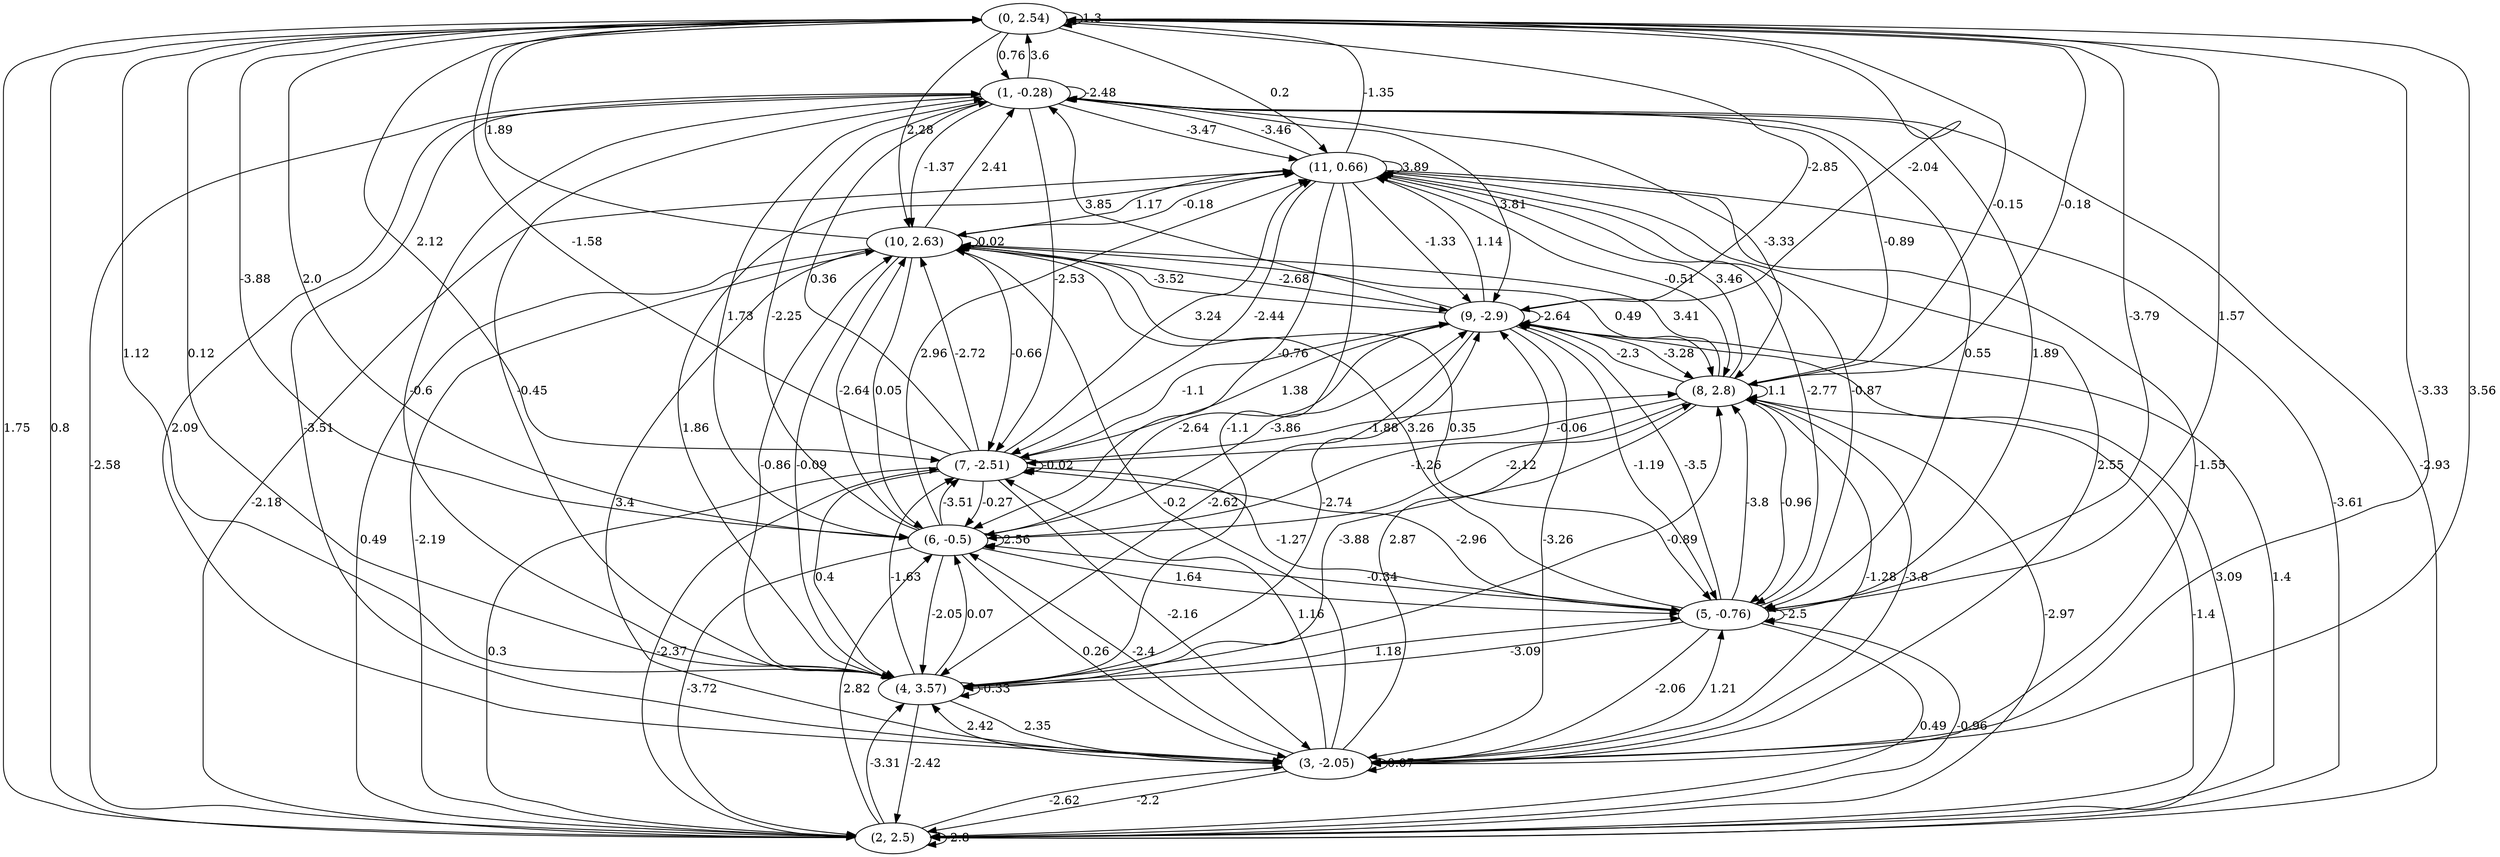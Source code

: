 digraph {
    0 [ label = "(0, 2.54)" ]
    1 [ label = "(1, -0.28)" ]
    2 [ label = "(2, 2.5)" ]
    3 [ label = "(3, -2.05)" ]
    4 [ label = "(4, 3.57)" ]
    5 [ label = "(5, -0.76)" ]
    6 [ label = "(6, -0.5)" ]
    7 [ label = "(7, -2.51)" ]
    8 [ label = "(8, 2.8)" ]
    9 [ label = "(9, -2.9)" ]
    10 [ label = "(10, 2.63)" ]
    11 [ label = "(11, 0.66)" ]
    0 -> 0 [ label = "1.3" ]
    1 -> 1 [ label = "-2.48" ]
    2 -> 2 [ label = "-2.8" ]
    3 -> 3 [ label = "0.07" ]
    4 -> 4 [ label = "-0.33" ]
    5 -> 5 [ label = "-2.5" ]
    6 -> 6 [ label = "2.56" ]
    7 -> 7 [ label = "-0.02" ]
    8 -> 8 [ label = "1.1" ]
    9 -> 9 [ label = "-2.64" ]
    10 -> 10 [ label = "0.02" ]
    11 -> 11 [ label = "3.89" ]
    1 -> 0 [ label = "3.6" ]
    2 -> 0 [ label = "0.8" ]
    3 -> 0 [ label = "3.56" ]
    4 -> 0 [ label = "0.12" ]
    5 -> 0 [ label = "1.57" ]
    6 -> 0 [ label = "2.0" ]
    7 -> 0 [ label = "-1.58" ]
    8 -> 0 [ label = "-0.18" ]
    9 -> 0 [ label = "-2.04" ]
    10 -> 0 [ label = "1.89" ]
    11 -> 0 [ label = "-1.35" ]
    0 -> 1 [ label = "0.76" ]
    2 -> 1 [ label = "-2.58" ]
    3 -> 1 [ label = "-3.51" ]
    4 -> 1 [ label = "-0.45" ]
    5 -> 1 [ label = "1.89" ]
    6 -> 1 [ label = "-2.25" ]
    7 -> 1 [ label = "0.36" ]
    8 -> 1 [ label = "-0.89" ]
    9 -> 1 [ label = "3.85" ]
    10 -> 1 [ label = "2.41" ]
    11 -> 1 [ label = "-3.46" ]
    0 -> 2 [ label = "1.75" ]
    1 -> 2 [ label = "-2.93" ]
    3 -> 2 [ label = "-2.2" ]
    4 -> 2 [ label = "-2.42" ]
    5 -> 2 [ label = "0.49" ]
    6 -> 2 [ label = "-3.72" ]
    7 -> 2 [ label = "0.3" ]
    8 -> 2 [ label = "-2.97" ]
    9 -> 2 [ label = "3.09" ]
    10 -> 2 [ label = "0.49" ]
    11 -> 2 [ label = "-3.61" ]
    0 -> 3 [ label = "-3.33" ]
    1 -> 3 [ label = "2.09" ]
    2 -> 3 [ label = "-2.62" ]
    4 -> 3 [ label = "2.35" ]
    5 -> 3 [ label = "-2.06" ]
    6 -> 3 [ label = "0.26" ]
    7 -> 3 [ label = "-2.16" ]
    8 -> 3 [ label = "-1.28" ]
    9 -> 3 [ label = "-3.26" ]
    10 -> 3 [ label = "3.4" ]
    11 -> 3 [ label = "-1.55" ]
    0 -> 4 [ label = "1.12" ]
    1 -> 4 [ label = "-0.6" ]
    2 -> 4 [ label = "-3.31" ]
    3 -> 4 [ label = "2.42" ]
    5 -> 4 [ label = "-3.09" ]
    6 -> 4 [ label = "-2.05" ]
    7 -> 4 [ label = "0.4" ]
    8 -> 4 [ label = "-3.88" ]
    9 -> 4 [ label = "-2.62" ]
    10 -> 4 [ label = "-0.09" ]
    11 -> 4 [ label = "-1.1" ]
    0 -> 5 [ label = "-3.79" ]
    1 -> 5 [ label = "0.55" ]
    2 -> 5 [ label = "-0.96" ]
    3 -> 5 [ label = "1.21" ]
    4 -> 5 [ label = "1.18" ]
    6 -> 5 [ label = "1.64" ]
    7 -> 5 [ label = "-1.27" ]
    8 -> 5 [ label = "-0.96" ]
    9 -> 5 [ label = "-1.19" ]
    10 -> 5 [ label = "0.35" ]
    11 -> 5 [ label = "-2.77" ]
    0 -> 6 [ label = "-3.88" ]
    1 -> 6 [ label = "1.73" ]
    2 -> 6 [ label = "2.82" ]
    3 -> 6 [ label = "-2.4" ]
    4 -> 6 [ label = "0.07" ]
    5 -> 6 [ label = "-0.34" ]
    7 -> 6 [ label = "-0.27" ]
    8 -> 6 [ label = "-1.26" ]
    9 -> 6 [ label = "-2.64" ]
    10 -> 6 [ label = "0.05" ]
    11 -> 6 [ label = "-0.76" ]
    0 -> 7 [ label = "2.12" ]
    1 -> 7 [ label = "-2.53" ]
    2 -> 7 [ label = "-2.37" ]
    3 -> 7 [ label = "1.16" ]
    4 -> 7 [ label = "-1.63" ]
    5 -> 7 [ label = "-2.96" ]
    6 -> 7 [ label = "-3.51" ]
    8 -> 7 [ label = "-0.06" ]
    9 -> 7 [ label = "1.38" ]
    10 -> 7 [ label = "-0.66" ]
    11 -> 7 [ label = "-2.44" ]
    0 -> 8 [ label = "-0.15" ]
    1 -> 8 [ label = "-3.33" ]
    2 -> 8 [ label = "-1.4" ]
    3 -> 8 [ label = "-3.8" ]
    4 -> 8 [ label = "-0.89" ]
    5 -> 8 [ label = "-3.8" ]
    6 -> 8 [ label = "-2.12" ]
    7 -> 8 [ label = "-1.88" ]
    9 -> 8 [ label = "-3.28" ]
    10 -> 8 [ label = "0.49" ]
    11 -> 8 [ label = "-0.51" ]
    0 -> 9 [ label = "-2.85" ]
    1 -> 9 [ label = "3.81" ]
    2 -> 9 [ label = "1.4" ]
    3 -> 9 [ label = "2.87" ]
    4 -> 9 [ label = "-2.74" ]
    5 -> 9 [ label = "-3.5" ]
    6 -> 9 [ label = "-3.86" ]
    7 -> 9 [ label = "-1.1" ]
    8 -> 9 [ label = "-2.3" ]
    10 -> 9 [ label = "-2.68" ]
    11 -> 9 [ label = "-1.33" ]
    0 -> 10 [ label = "2.28" ]
    1 -> 10 [ label = "-1.37" ]
    2 -> 10 [ label = "-2.19" ]
    3 -> 10 [ label = "-0.2" ]
    4 -> 10 [ label = "-0.86" ]
    5 -> 10 [ label = "3.26" ]
    6 -> 10 [ label = "-2.64" ]
    7 -> 10 [ label = "-2.72" ]
    8 -> 10 [ label = "3.41" ]
    9 -> 10 [ label = "-3.52" ]
    11 -> 10 [ label = "1.17" ]
    0 -> 11 [ label = "0.2" ]
    1 -> 11 [ label = "-3.47" ]
    2 -> 11 [ label = "-2.18" ]
    3 -> 11 [ label = "2.55" ]
    4 -> 11 [ label = "1.86" ]
    5 -> 11 [ label = "-0.87" ]
    6 -> 11 [ label = "2.96" ]
    7 -> 11 [ label = "3.24" ]
    8 -> 11 [ label = "3.46" ]
    9 -> 11 [ label = "1.14" ]
    10 -> 11 [ label = "-0.18" ]
}

